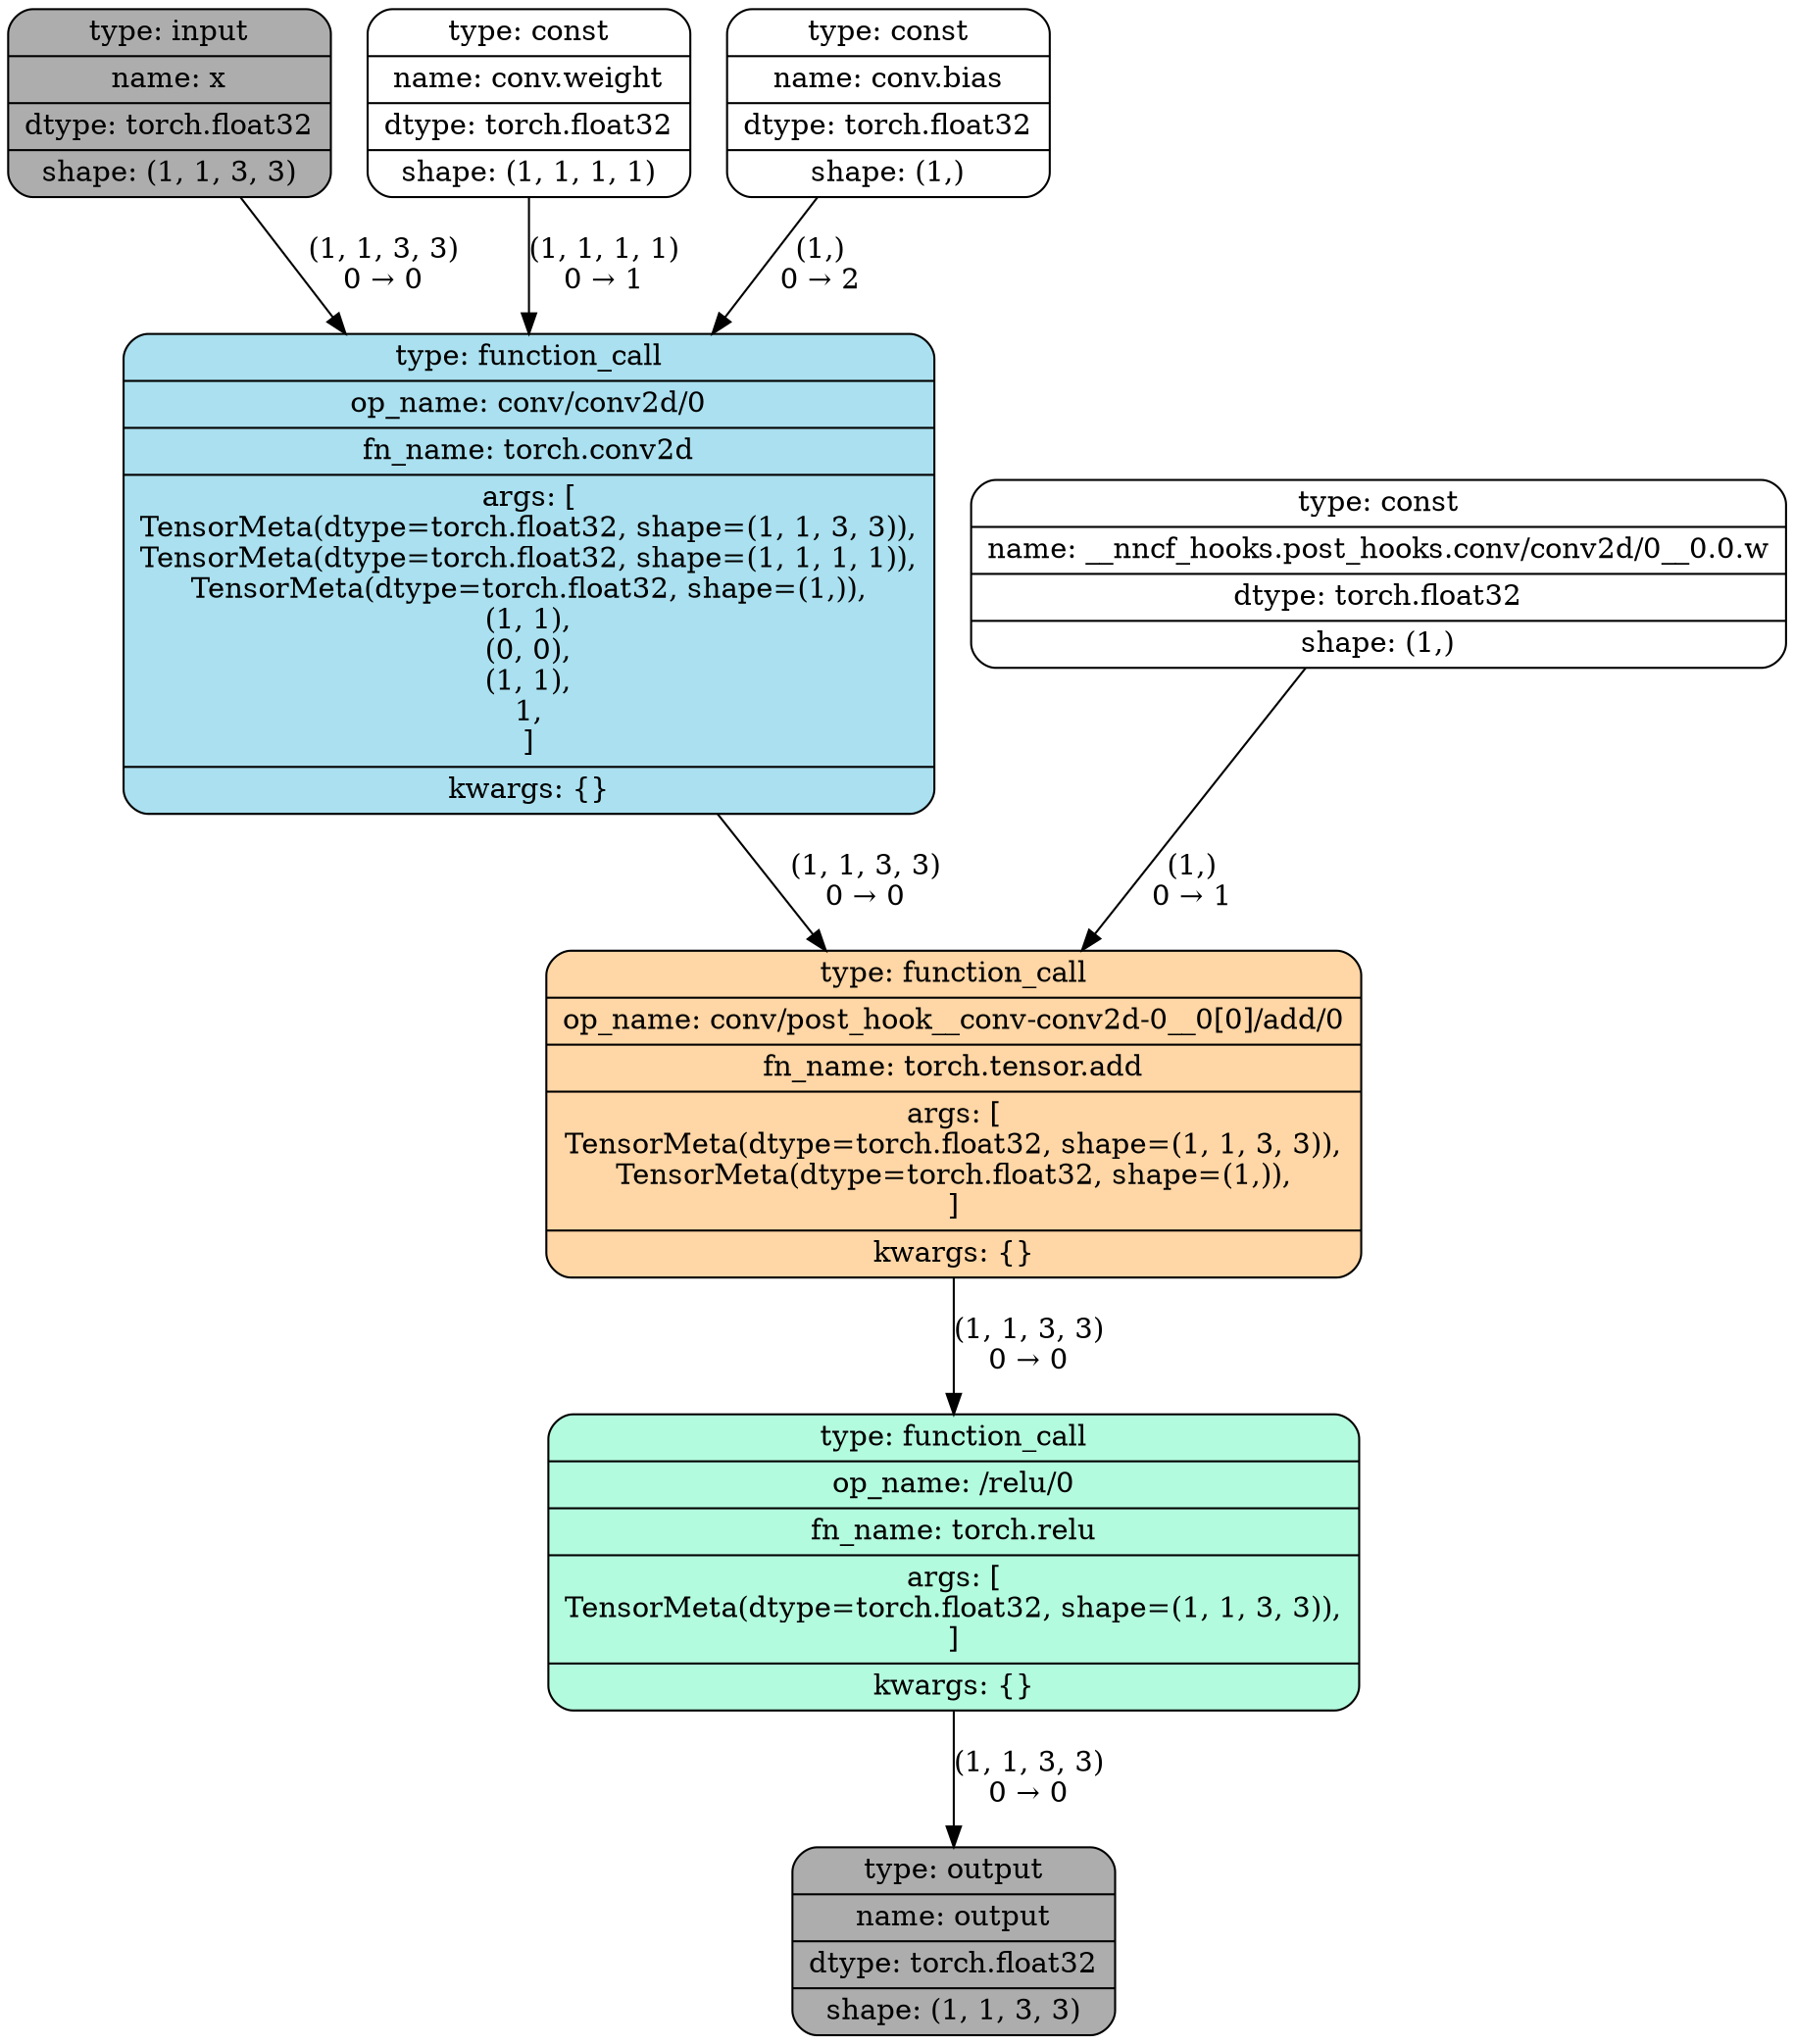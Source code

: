 digraph {
rankdir=TB;
0 [label="{type: input|name: x|dtype: torch.float32|shape: (1, 1, 3, 3)}", fillcolor="#adadad", fontcolor="#000000", shape=record, style="filled,rounded"];
1 [label="{type: const|name: conv.weight|dtype: torch.float32|shape: (1, 1, 1, 1)}", fillcolor="#ffffff", fontcolor="#000000", shape=record, style="filled,rounded"];
2 [label="{type: const|name: conv.bias|dtype: torch.float32|shape: (1,)}", fillcolor="#ffffff", fontcolor="#000000", shape=record, style="filled,rounded"];
3 [label="{type: function_call|op_name: conv/conv2d/0|fn_name: torch.conv2d|args: [\nTensorMeta(dtype=torch.float32, shape=(1, 1, 3, 3)),\nTensorMeta(dtype=torch.float32, shape=(1, 1, 1, 1)),\nTensorMeta(dtype=torch.float32, shape=(1,)),\n(1, 1),\n(0, 0),\n(1, 1),\n1,\n]|kwargs: \{\}}", fillcolor="#aae0ef", fontcolor="#000000", shape=record, style="filled,rounded"];
4 [label="{type: const|name: __nncf_hooks.post_hooks.conv/conv2d/0__0.0.w|dtype: torch.float32|shape: (1,)}", fillcolor="#ffffff", fontcolor="#000000", shape=record, style="filled,rounded"];
5 [label="{type: function_call|op_name: conv/post_hook__conv-conv2d-0__0[0]/add/0|fn_name: torch.tensor.add|args: [\nTensorMeta(dtype=torch.float32, shape=(1, 1, 3, 3)),\nTensorMeta(dtype=torch.float32, shape=(1,)),\n]|kwargs: \{\}}", fillcolor="#ffd6a5", fontcolor="#000000", shape=record, style="filled,rounded"];
6 [label="{type: function_call|op_name: /relu/0|fn_name: torch.relu|args: [\nTensorMeta(dtype=torch.float32, shape=(1, 1, 3, 3)),\n]|kwargs: \{\}}", fillcolor="#b3fbdf", fontcolor="#000000", shape=record, style="filled,rounded"];
7 [label="{type: output|name: output|dtype: torch.float32|shape: (1, 1, 3, 3)}", fillcolor="#adadad", fontcolor="#000000", shape=record, style="filled,rounded"];
0 -> 3 [label="(1, 1, 3, 3)\n0 → 0"];
1 -> 3 [label="(1, 1, 1, 1)\n0 → 1"];
2 -> 3 [label="(1,)\n0 → 2"];
3 -> 5 [label="(1, 1, 3, 3)\n0 → 0"];
4 -> 5 [label="(1,)\n0 → 1"];
5 -> 6 [label="(1, 1, 3, 3)\n0 → 0"];
6 -> 7 [label="(1, 1, 3, 3)\n0 → 0"];
}
